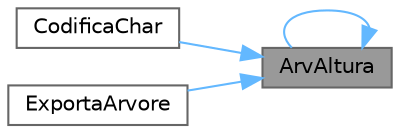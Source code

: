 digraph "ArvAltura"
{
 // LATEX_PDF_SIZE
  bgcolor="transparent";
  edge [fontname=Helvetica,fontsize=10,labelfontname=Helvetica,labelfontsize=10];
  node [fontname=Helvetica,fontsize=10,shape=box,height=0.2,width=0.4];
  rankdir="RL";
  Node1 [label="ArvAltura",height=0.2,width=0.4,color="gray40", fillcolor="grey60", style="filled", fontcolor="black",tooltip="Retorna altura da arvore a."];
  Node1 -> Node1 [dir="back",color="steelblue1",style="solid"];
  Node1 -> Node2 [dir="back",color="steelblue1",style="solid"];
  Node2 [label="CodificaChar",height=0.2,width=0.4,color="grey40", fillcolor="white", style="filled",URL="$_arvore_8c.html#a7a7b30394ce1cb20cb9c3c044d267f28",tooltip="Retorna o codigo referente ao caractere dado, na codificacao da arvore fornecida."];
  Node1 -> Node3 [dir="back",color="steelblue1",style="solid"];
  Node3 [label="ExportaArvore",height=0.2,width=0.4,color="grey40", fillcolor="white", style="filled",URL="$_arvore_8c.html#ad9dbcc1eff0144c00dd5fa224684232f",tooltip="Retorna o bitmap referente a arvore de codificacao seguindo a travessia de pre-ordem e bit de identif..."];
}
